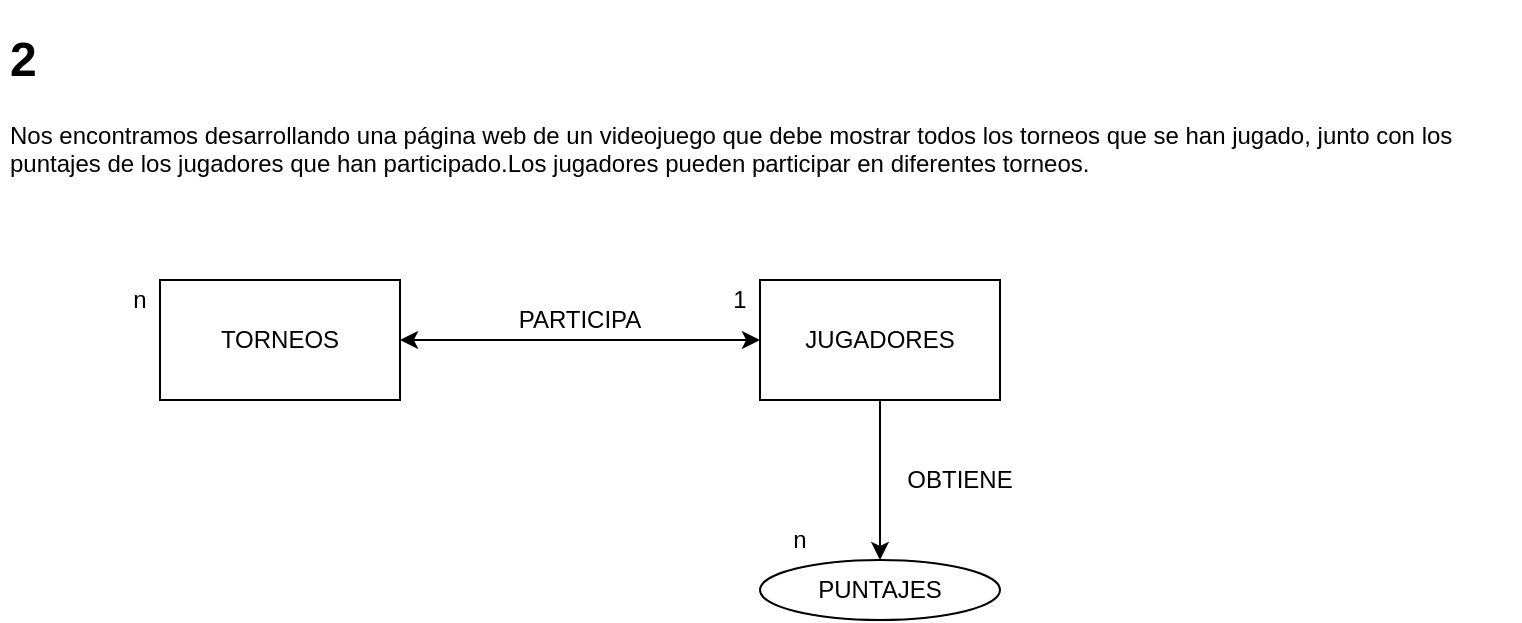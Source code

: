 <mxfile version="14.9.2" type="github">
  <diagram id="z_6VsKyhxhfVcPfuCzs1" name="Page-1">
    <mxGraphModel dx="1038" dy="541" grid="1" gridSize="10" guides="1" tooltips="1" connect="1" arrows="1" fold="1" page="1" pageScale="1" pageWidth="827" pageHeight="1169" math="0" shadow="0">
      <root>
        <mxCell id="0" />
        <mxCell id="1" parent="0" />
        <mxCell id="WIiVoESaHqNBKNa-yLAZ-1" value="&lt;h1&gt;2&lt;/h1&gt;&lt;p&gt;Nos encontramos desarrollando una página web de un videojuego que debe mostrar todos los torneos que se han jugado, junto con los puntajes de los jugadores que han participado.Los jugadores pueden participar en diferentes torneos.&lt;/p&gt;" style="text;html=1;strokeColor=none;fillColor=none;spacing=5;spacingTop=-20;whiteSpace=wrap;overflow=hidden;rounded=0;" vertex="1" parent="1">
          <mxGeometry x="40" y="20" width="760" height="110" as="geometry" />
        </mxCell>
        <mxCell id="WIiVoESaHqNBKNa-yLAZ-3" value="TORNEOS" style="rounded=0;whiteSpace=wrap;html=1;" vertex="1" parent="1">
          <mxGeometry x="120" y="150" width="120" height="60" as="geometry" />
        </mxCell>
        <mxCell id="WIiVoESaHqNBKNa-yLAZ-8" style="edgeStyle=orthogonalEdgeStyle;rounded=0;orthogonalLoop=1;jettySize=auto;html=1;exitX=0.5;exitY=1;exitDx=0;exitDy=0;entryX=0.5;entryY=0;entryDx=0;entryDy=0;" edge="1" parent="1" source="WIiVoESaHqNBKNa-yLAZ-4" target="WIiVoESaHqNBKNa-yLAZ-5">
          <mxGeometry relative="1" as="geometry" />
        </mxCell>
        <mxCell id="WIiVoESaHqNBKNa-yLAZ-4" value="JUGADORES" style="rounded=0;whiteSpace=wrap;html=1;" vertex="1" parent="1">
          <mxGeometry x="420" y="150" width="120" height="60" as="geometry" />
        </mxCell>
        <mxCell id="WIiVoESaHqNBKNa-yLAZ-5" value="PUNTAJES" style="ellipse;whiteSpace=wrap;html=1;" vertex="1" parent="1">
          <mxGeometry x="420" y="290" width="120" height="30" as="geometry" />
        </mxCell>
        <mxCell id="WIiVoESaHqNBKNa-yLAZ-7" value="PARTICIPA" style="text;html=1;strokeColor=none;fillColor=none;align=center;verticalAlign=middle;whiteSpace=wrap;rounded=0;" vertex="1" parent="1">
          <mxGeometry x="310" y="160" width="40" height="20" as="geometry" />
        </mxCell>
        <mxCell id="WIiVoESaHqNBKNa-yLAZ-9" value="OBTIENE" style="text;html=1;strokeColor=none;fillColor=none;align=center;verticalAlign=middle;whiteSpace=wrap;rounded=0;" vertex="1" parent="1">
          <mxGeometry x="500" y="240" width="40" height="20" as="geometry" />
        </mxCell>
        <mxCell id="WIiVoESaHqNBKNa-yLAZ-12" value="n" style="text;html=1;strokeColor=none;fillColor=none;align=center;verticalAlign=middle;whiteSpace=wrap;rounded=0;" vertex="1" parent="1">
          <mxGeometry x="90" y="150" width="40" height="20" as="geometry" />
        </mxCell>
        <mxCell id="WIiVoESaHqNBKNa-yLAZ-13" value="n" style="text;html=1;strokeColor=none;fillColor=none;align=center;verticalAlign=middle;whiteSpace=wrap;rounded=0;" vertex="1" parent="1">
          <mxGeometry x="420" y="270" width="40" height="20" as="geometry" />
        </mxCell>
        <mxCell id="WIiVoESaHqNBKNa-yLAZ-14" value="1" style="text;html=1;strokeColor=none;fillColor=none;align=center;verticalAlign=middle;whiteSpace=wrap;rounded=0;" vertex="1" parent="1">
          <mxGeometry x="390" y="150" width="40" height="20" as="geometry" />
        </mxCell>
        <mxCell id="WIiVoESaHqNBKNa-yLAZ-15" value="" style="endArrow=classic;startArrow=classic;html=1;exitX=1;exitY=0.5;exitDx=0;exitDy=0;" edge="1" parent="1" source="WIiVoESaHqNBKNa-yLAZ-3">
          <mxGeometry width="50" height="50" relative="1" as="geometry">
            <mxPoint x="370" y="230" as="sourcePoint" />
            <mxPoint x="420" y="180" as="targetPoint" />
          </mxGeometry>
        </mxCell>
      </root>
    </mxGraphModel>
  </diagram>
</mxfile>

